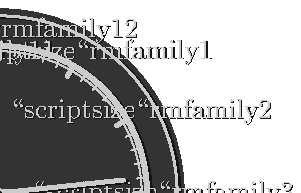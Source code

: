 beginfig(0)

vardef clock(expr hours, minutes)=
	numeric clockdiam;
	clockdiam=4.5cm;

	color framecolor, bgcolor;
	%framecolor=red+.85green;
	framecolor=.8white;
	%bgcolor=.45green;%.6blue;
	%bgcolor=(.0625, .125, .175);
	bgcolor=.2white;

	fill fullcircle scaled 1.04clockdiam withcolor bgcolor;

	%%%% Shadows
	draw fullcircle scaled clockdiam shifted (bp*(1, -.5)) withcolor .4bgcolor withpen pencircle scaled 1bp;

	draw fullcircle scaled .83clockdiam shifted (bp*(1, -.5)) withcolor .4bgcolor withpen pencircle scaled 2bp;

	draw fullcircle scaled .8clockdiam withpen pencircle scaled .5bp withcolor framecolor;

	for i=1 upto 12:
		for j=1 upto 4:
			draw (.39*clockdiam*dir(90-30*i-j*6))-- (.41*clockdiam*dir(90-30*i-j*6))
			shifted (bp*(1, -.5)) withcolor .4bgcolor 
				withpen pencircle scaled .5bp;
		endfor
		draw (.38*clockdiam*dir(90-30*i))-- (.41*clockdiam*dir(90-30*i))
			shifted (bp*(1, -.5)) withcolor .4bgcolor 
			withpen pencircle scaled 1.5bp;
		label("\scriptsize\rmfamily"&decimal(i), .46*clockdiam*dir(90-30*i))
			shifted (.5bp*(1, -.5)) withcolor .4bgcolor;	
		
		for j=1 upto 4:
			draw (.39*clockdiam*dir(90-30*i-j*6))-- (.41*clockdiam*dir(90-30*i-j*6))
				withpen pencircle scaled .5bp withcolor framecolor;
		endfor
		draw (.38*clockdiam*dir(90-30*i))-- (.41*clockdiam*dir(90-30*i))
			withpen pencircle scaled 1.5bp withcolor framecolor;
		label("\scriptsize\rmfamily"&decimal(i), .46*clockdiam*dir(90-30*i)) withcolor framecolor;
	endfor

	%%%%

	draw fullcircle scaled clockdiam withpen pencircle scaled 1bp withcolor framecolor;
	draw fullcircle scaled .83clockdiam withpen pencircle scaled 2bp withcolor framecolor;
	draw fullcircle scaled .8clockdiam withpen pencircle scaled .5bp withcolor framecolor;

	label("\tiny\hologo{METAPOST}", .15clockdiam*down shifted (.5bp*(1, -.5))) withcolor .4bgcolor;
	label("\tiny\hologo{METAPOST}", .15clockdiam*down) withcolor .75framecolor;

	draw ((-.03*clockdiam*dir(90-30*hours))-- (.3*clockdiam*dir(90-30*hours)))
			shifted (1bp*(1, -.5))
			withpen pencircle scaled 3bp
			withcolor .4bgcolor;
	draw (-.03*clockdiam*dir(90-30*hours))-- (.3*clockdiam*dir(90-30*hours))
			withpen pencircle scaled 3bp withcolor framecolor;
	draw (-.05*clockdiam*dir(90-6*minutes))-- (.35*clockdiam*dir(90-6*minutes))
			withpen pencircle scaled 1.8bp withcolor bgcolor;
	draw ((-.05*clockdiam*dir(90-6*minutes))-- (.35*clockdiam*dir(90-6*minutes)))
			shifted (1bp*(1, -.5))
			withpen pencircle scaled 1.5bp
			withcolor .4bgcolor;
	draw (-.05*clockdiam*dir(90-6*minutes))-- (.35*clockdiam*dir(90-6*minutes))
			withpen pencircle scaled 1.5bp withcolor framecolor;

	fill fullcircle scaled 1bp withcolor .4bgcolor;
enddef;

numeric minutes, hours;
minutes=time;
hours=minutes/60;
if hours>=12: hours:=hours-12; fi

clock(hours, minutes);

endfig
